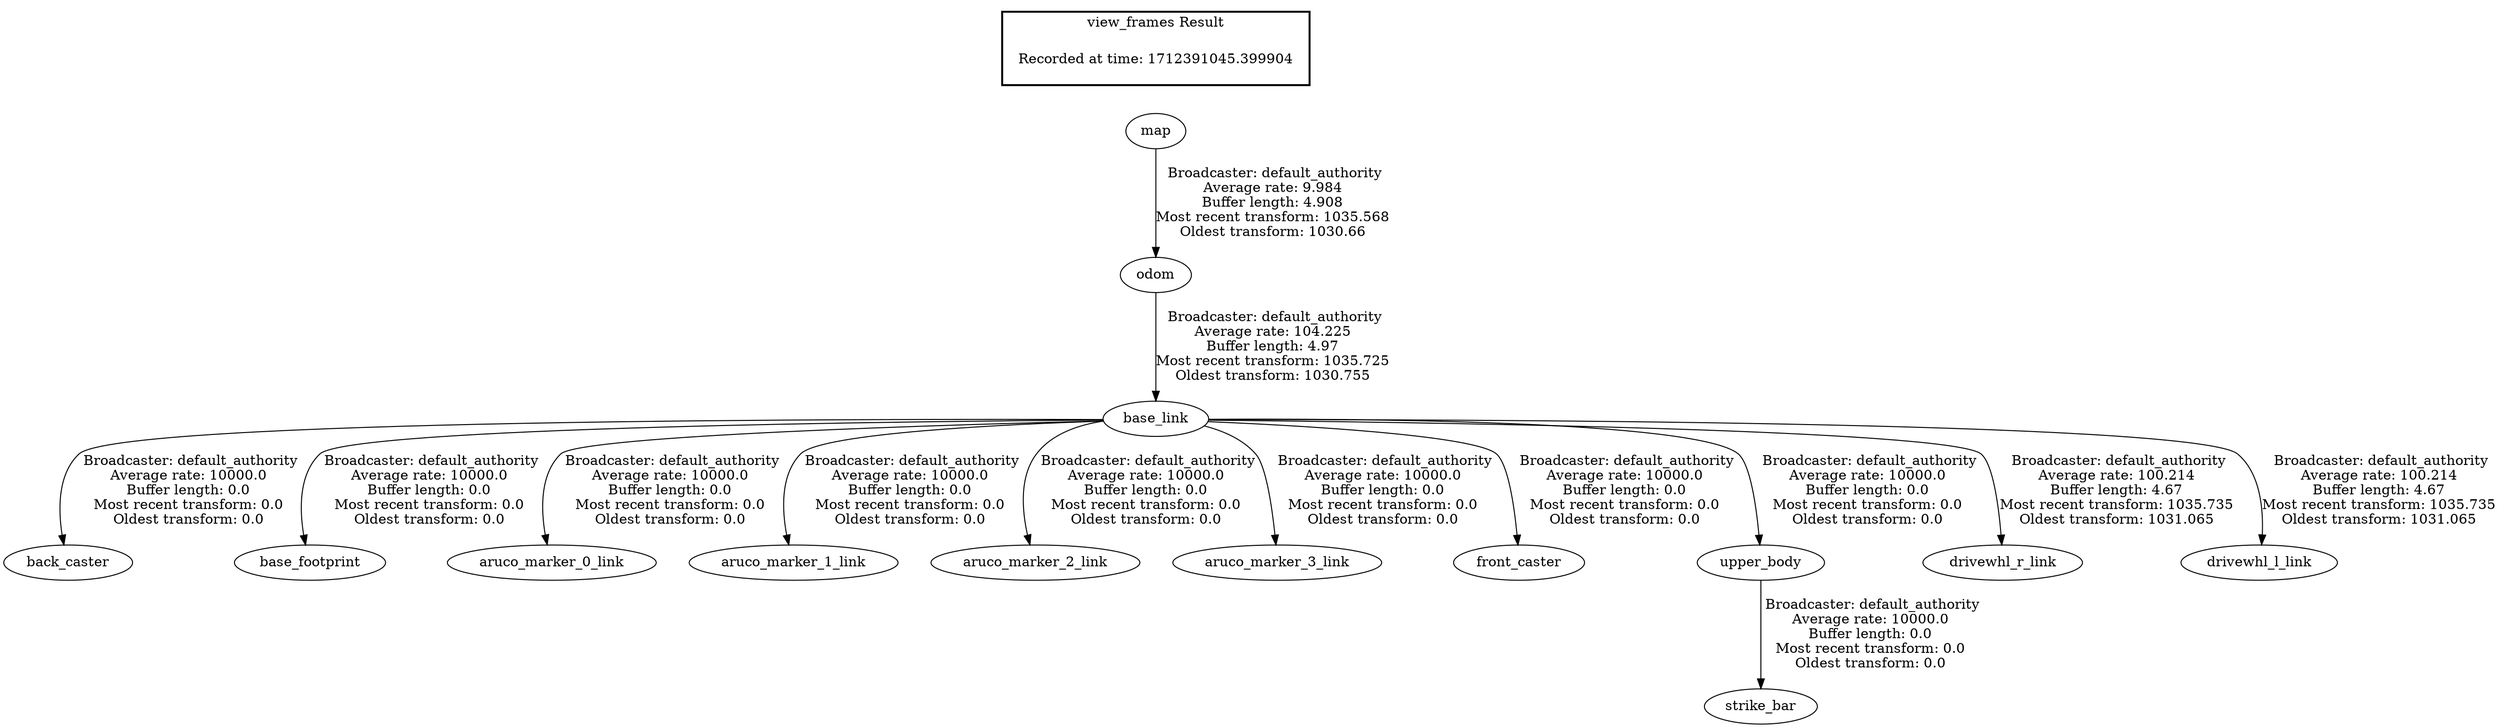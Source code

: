 digraph G {
"base_link" -> "back_caster"[label=" Broadcaster: default_authority\nAverage rate: 10000.0\nBuffer length: 0.0\nMost recent transform: 0.0\nOldest transform: 0.0\n"];
"odom" -> "base_link"[label=" Broadcaster: default_authority\nAverage rate: 104.225\nBuffer length: 4.97\nMost recent transform: 1035.725\nOldest transform: 1030.755\n"];
"base_link" -> "base_footprint"[label=" Broadcaster: default_authority\nAverage rate: 10000.0\nBuffer length: 0.0\nMost recent transform: 0.0\nOldest transform: 0.0\n"];
"base_link" -> "aruco_marker_0_link"[label=" Broadcaster: default_authority\nAverage rate: 10000.0\nBuffer length: 0.0\nMost recent transform: 0.0\nOldest transform: 0.0\n"];
"base_link" -> "aruco_marker_1_link"[label=" Broadcaster: default_authority\nAverage rate: 10000.0\nBuffer length: 0.0\nMost recent transform: 0.0\nOldest transform: 0.0\n"];
"base_link" -> "aruco_marker_2_link"[label=" Broadcaster: default_authority\nAverage rate: 10000.0\nBuffer length: 0.0\nMost recent transform: 0.0\nOldest transform: 0.0\n"];
"base_link" -> "aruco_marker_3_link"[label=" Broadcaster: default_authority\nAverage rate: 10000.0\nBuffer length: 0.0\nMost recent transform: 0.0\nOldest transform: 0.0\n"];
"base_link" -> "front_caster"[label=" Broadcaster: default_authority\nAverage rate: 10000.0\nBuffer length: 0.0\nMost recent transform: 0.0\nOldest transform: 0.0\n"];
"upper_body" -> "strike_bar"[label=" Broadcaster: default_authority\nAverage rate: 10000.0\nBuffer length: 0.0\nMost recent transform: 0.0\nOldest transform: 0.0\n"];
"base_link" -> "upper_body"[label=" Broadcaster: default_authority\nAverage rate: 10000.0\nBuffer length: 0.0\nMost recent transform: 0.0\nOldest transform: 0.0\n"];
"map" -> "odom"[label=" Broadcaster: default_authority\nAverage rate: 9.984\nBuffer length: 4.908\nMost recent transform: 1035.568\nOldest transform: 1030.66\n"];
"base_link" -> "drivewhl_r_link"[label=" Broadcaster: default_authority\nAverage rate: 100.214\nBuffer length: 4.67\nMost recent transform: 1035.735\nOldest transform: 1031.065\n"];
"base_link" -> "drivewhl_l_link"[label=" Broadcaster: default_authority\nAverage rate: 100.214\nBuffer length: 4.67\nMost recent transform: 1035.735\nOldest transform: 1031.065\n"];
edge [style=invis];
 subgraph cluster_legend { style=bold; color=black; label ="view_frames Result";
"Recorded at time: 1712391045.399904"[ shape=plaintext ] ;
}->"map";
}